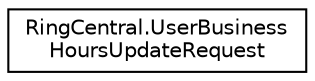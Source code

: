 digraph "Graphical Class Hierarchy"
{
 // LATEX_PDF_SIZE
  edge [fontname="Helvetica",fontsize="10",labelfontname="Helvetica",labelfontsize="10"];
  node [fontname="Helvetica",fontsize="10",shape=record];
  rankdir="LR";
  Node0 [label="RingCentral.UserBusiness\lHoursUpdateRequest",height=0.2,width=0.4,color="black", fillcolor="white", style="filled",URL="$classRingCentral_1_1UserBusinessHoursUpdateRequest.html",tooltip=" "];
}
